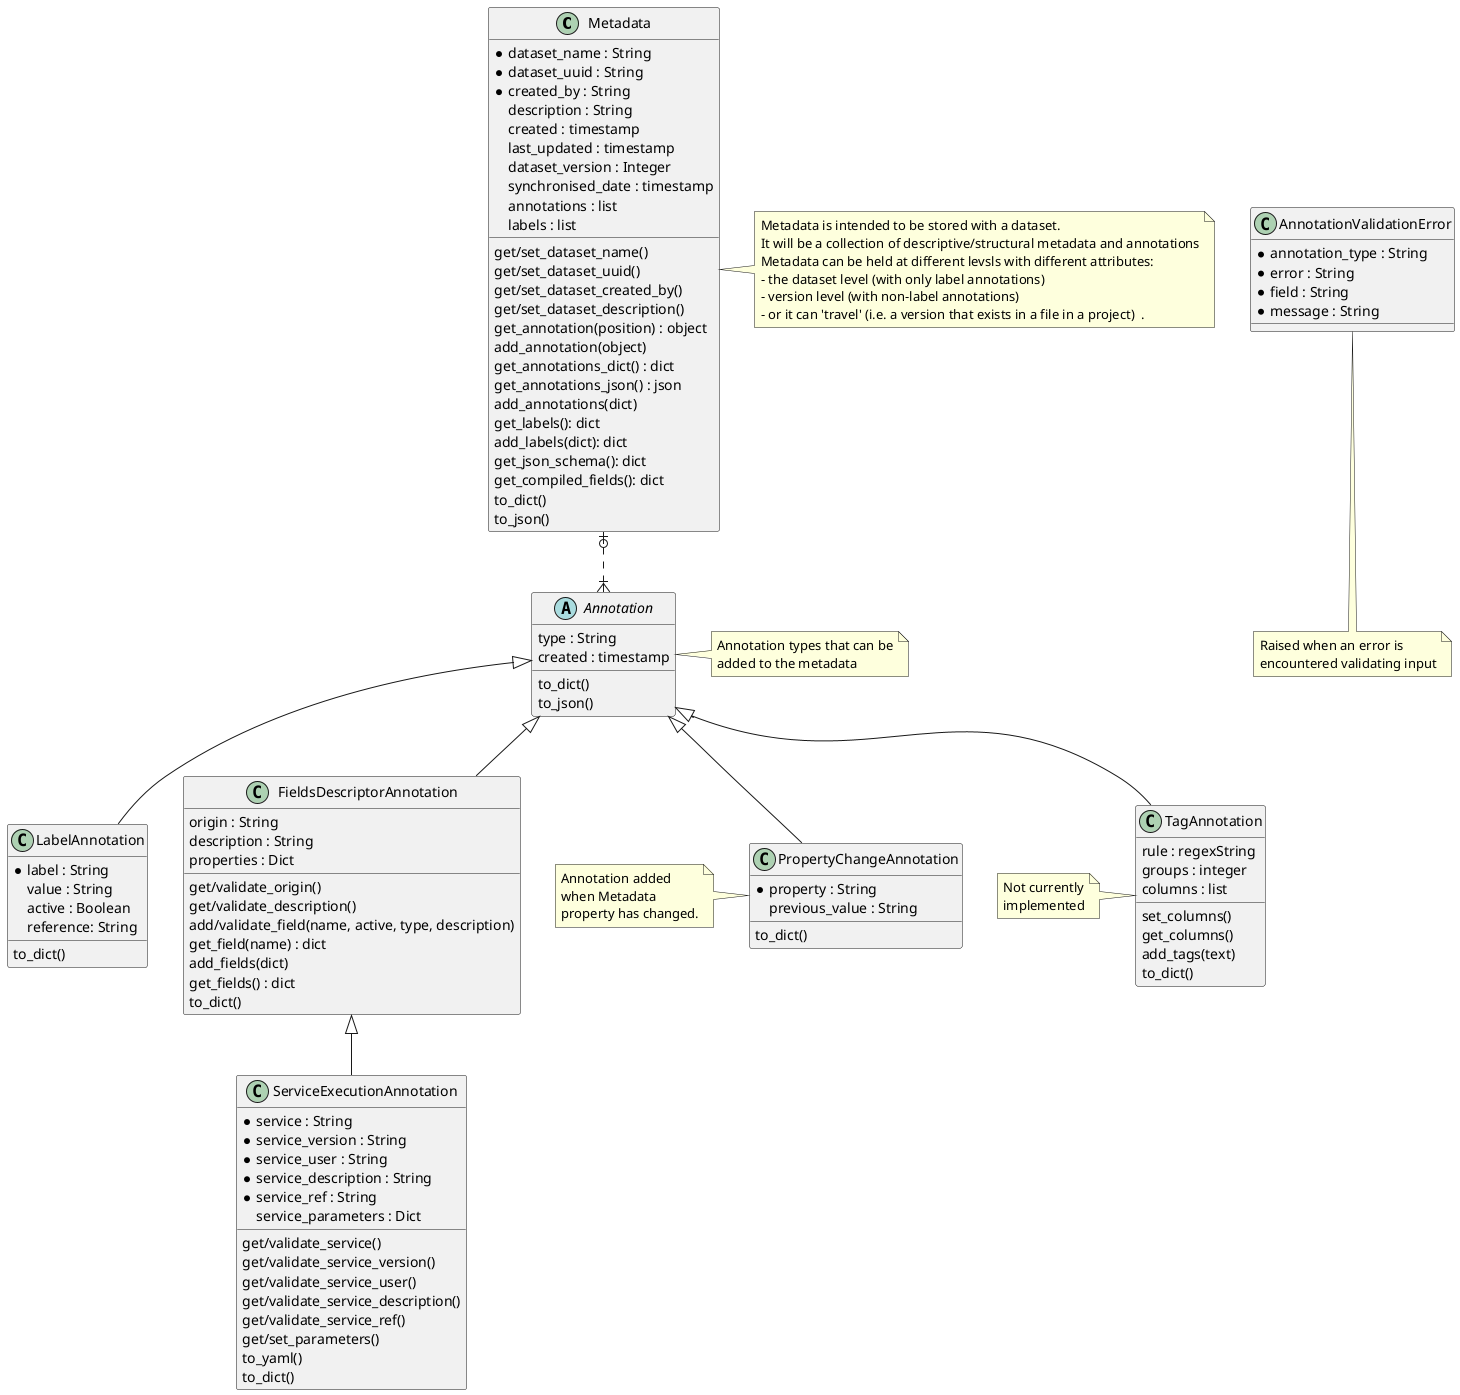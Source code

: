 @startuml
class Metadata {
    *dataset_name : String
    *dataset_uuid : String
    *created_by : String
    description : String
    created : timestamp
    last_updated : timestamp
    dataset_version : Integer
    synchronised_date : timestamp
    annotations : list
    labels : list
    get/set_dataset_name()
    get/set_dataset_uuid()
    get/set_dataset_created_by()
    get/set_dataset_description()
    get_annotation(position) : object
    add_annotation(object)
    get_annotations_dict() : dict
    get_annotations_json() : json
    add_annotations(dict)
    get_labels(): dict
    add_labels(dict): dict
    get_json_schema(): dict
    get_compiled_fields(): dict
    to_dict()
    to_json()
}
note right: Metadata is intended to be stored with a dataset.\nIt will be a collection of descriptive/structural metadata and annotations\nMetadata can be held at different levsls with different attributes:\n- the dataset level (with only label annotations)\n- version level (with non-label annotations)\n- or it can 'travel' (i.e. a version that exists in a file in a project)  .

abstract class Annotation {
    type : String
    created : timestamp
    to_dict()
    to_json()
}
note right: Annotation types that can be\nadded to the metadata

class PropertyChangeAnnotation {
    *property : String
    previous_value : String
    to_dict()
}
note left: Annotation added\nwhen Metadata\nproperty has changed.

class LabelAnnotation {
    *label : String
    value : String
    active : Boolean
    reference: String
    to_dict()
}

class TagAnnotation {
    rule : regexString
    groups : integer
    columns : list
    set_columns()
    get_columns()
    add_tags(text)
    to_dict()
}
note left: Not currently\nimplemented

class FieldsDescriptorAnnotation {
    origin : String
    description : String
    properties : Dict
    get/validate_origin()
    get/validate_description()
    add/validate_field(name, active, type, description)
    get_field(name) : dict
    add_fields(dict)
    get_fields() : dict
    to_dict()
}

class ServiceExecutionAnnotation {
    *service : String
    *service_version : String
    *service_user : String
    *service_description : String
    *service_ref : String
    service_parameters : Dict
    get/validate_service()
    get/validate_service_version()
    get/validate_service_user()
    get/validate_service_description()
    get/validate_service_ref()
    get/set_parameters()
    to_yaml()
    to_dict()
}

class AnnotationValidationError  {
    *annotation_type : String
    *error : String
    *field : String
    *message : String
}
note bottom: Raised when an error is\nencountered validating input


Metadata  |o..|{   Annotation
Annotation <|-- LabelAnnotation
Annotation <|-- PropertyChangeAnnotation
Annotation <|-- FieldsDescriptorAnnotation
FieldsDescriptorAnnotation <|-- ServiceExecutionAnnotation
Annotation <|-- TagAnnotation
@enduml
